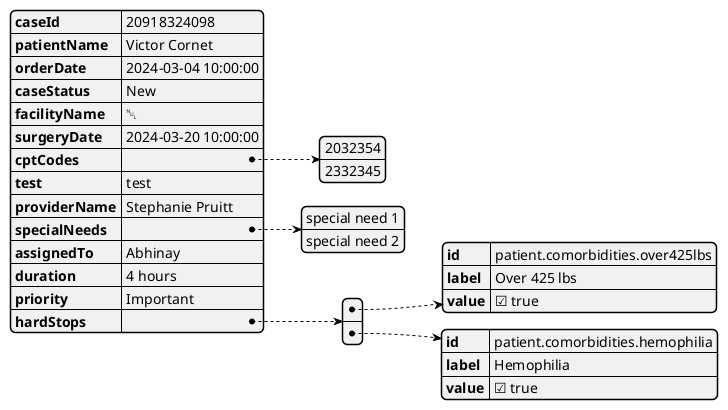 @startjson
{
    "caseId": 20918324098,
    "patientName": "Victor Cornet",
    "orderDate": "2024-03-04 10:00:00",
    "caseStatus": "New",
    "facilityName": null,
    "surgeryDate": "2024-03-20 10:00:00",
    "cptCodes": [2032354, 2332345],
    "test": "test",
    "providerName": "Stephanie Pruitt",
    "specialNeeds": [
        "special need 1", "special need 2"
    ],
    "assignedTo": "Abhinay",
    "duration": "4 hours",
    "priority": "Important",
    "hardStops": [
        {
            "id": "patient.comorbidities.over425lbs",
            "label": "Over 425 lbs",
            "value": true
        },
        {
            "id": "patient.comorbidities.hemophilia",
            "label": "Hemophilia",
            "value": true
        }
    ]
}
@endjson